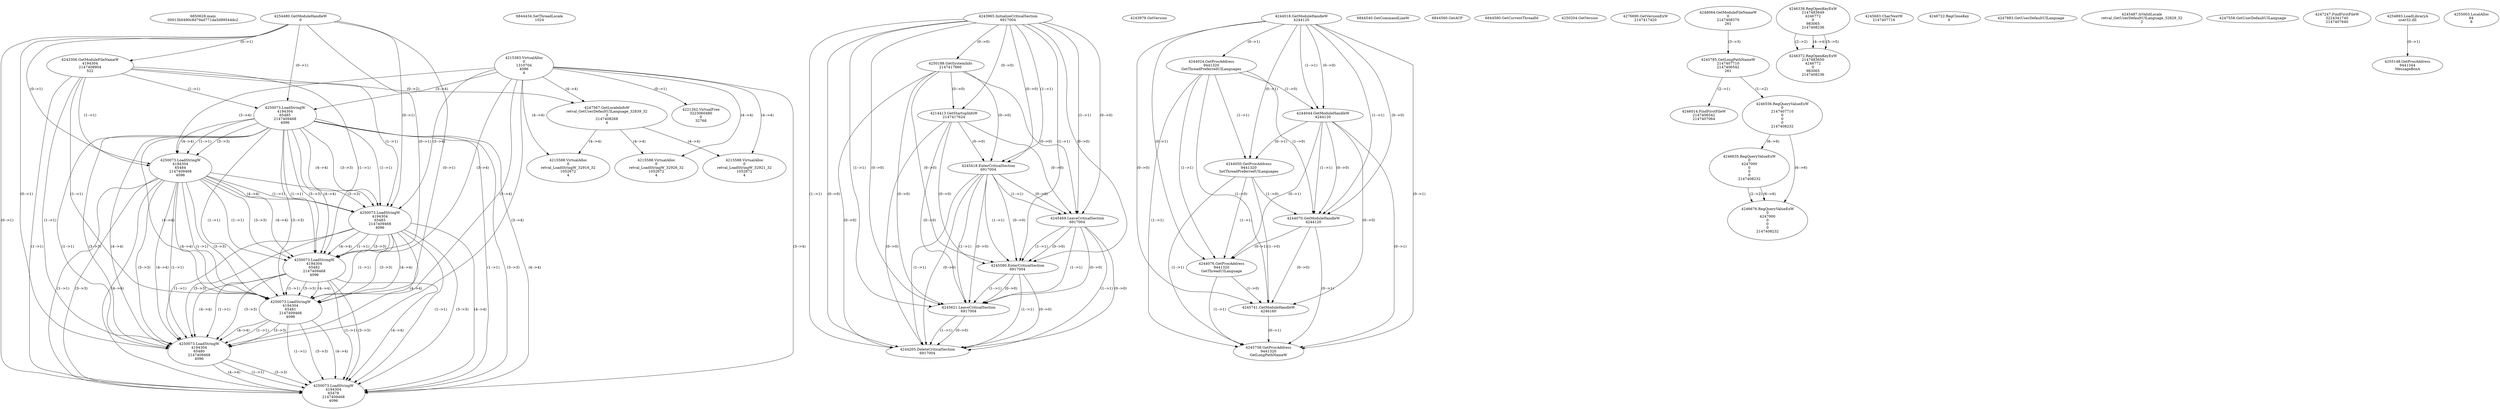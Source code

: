 // Global SCDG with merge call
digraph {
	0 [label="6850628.main
00013b0490c8d79ad771da5d99544dc2"]
	1 [label="4254480.GetModuleHandleW
0"]
	2 [label="6844434.SetThreadLocale
1024"]
	3 [label="4243965.InitializeCriticalSection
6917004"]
	4 [label="4243979.GetVersion
"]
	5 [label="4244018.GetModuleHandleW
4244120"]
	6 [label="4244024.GetProcAddress
9441320
GetThreadPreferredUILanguages"]
	5 -> 6 [label="(0-->1)"]
	7 [label="4244044.GetModuleHandleW
4244120"]
	5 -> 7 [label="(1-->1)"]
	5 -> 7 [label="(0-->0)"]
	6 -> 7 [label="(1-->0)"]
	8 [label="4244050.GetProcAddress
9441320
SetThreadPreferredUILanguages"]
	5 -> 8 [label="(0-->1)"]
	6 -> 8 [label="(1-->1)"]
	7 -> 8 [label="(0-->1)"]
	9 [label="4244070.GetModuleHandleW
4244120"]
	5 -> 9 [label="(1-->1)"]
	7 -> 9 [label="(1-->1)"]
	5 -> 9 [label="(0-->0)"]
	6 -> 9 [label="(1-->0)"]
	7 -> 9 [label="(0-->0)"]
	8 -> 9 [label="(1-->0)"]
	10 [label="4244076.GetProcAddress
9441320
GetThreadUILanguage"]
	5 -> 10 [label="(0-->1)"]
	6 -> 10 [label="(1-->1)"]
	7 -> 10 [label="(0-->1)"]
	8 -> 10 [label="(1-->1)"]
	9 -> 10 [label="(0-->1)"]
	11 [label="4250188.GetSystemInfo
2147417660"]
	3 -> 11 [label="(0-->0)"]
	12 [label="6844540.GetCommandLineW
"]
	13 [label="4214413.GetStartupInfoW
2147417624"]
	3 -> 13 [label="(0-->0)"]
	11 -> 13 [label="(0-->0)"]
	14 [label="6844560.GetACP
"]
	15 [label="6844580.GetCurrentThreadId
"]
	16 [label="4250204.GetVersion
"]
	17 [label="4276690.GetVersionExW
2147417420"]
	18 [label="4243306.GetModuleFileNameW
4194304
2147408904
522"]
	1 -> 18 [label="(0-->1)"]
	19 [label="4248064.GetModuleFileNameW
0
2147408370
261"]
	20 [label="4215383.VirtualAlloc
0
1310704
4096
4"]
	21 [label="4246338.RegOpenKeyExW
2147483649
4246772
0
983065
2147408236"]
	22 [label="4246372.RegOpenKeyExW
2147483650
4246772
0
983065
2147408236"]
	21 -> 22 [label="(2-->2)"]
	21 -> 22 [label="(4-->4)"]
	21 -> 22 [label="(5-->5)"]
	23 [label="4245741.GetModuleHandleW
4246160"]
	5 -> 23 [label="(0-->0)"]
	6 -> 23 [label="(1-->0)"]
	7 -> 23 [label="(0-->0)"]
	8 -> 23 [label="(1-->0)"]
	9 -> 23 [label="(0-->0)"]
	10 -> 23 [label="(1-->0)"]
	24 [label="4245758.GetProcAddress
9441320
GetLongPathNameW"]
	5 -> 24 [label="(0-->1)"]
	6 -> 24 [label="(1-->1)"]
	7 -> 24 [label="(0-->1)"]
	8 -> 24 [label="(1-->1)"]
	9 -> 24 [label="(0-->1)"]
	10 -> 24 [label="(1-->1)"]
	23 -> 24 [label="(0-->1)"]
	25 [label="4245785.GetLongPathNameW
2147407710
2147406542
261"]
	19 -> 25 [label="(3-->3)"]
	26 [label="4245683.CharNextW
2147407716"]
	27 [label="4246014.FindFirstFileW
2147406542
2147407064"]
	25 -> 27 [label="(2-->1)"]
	28 [label="4246556.RegQueryValueExW
0
2147407710
0
0
0
2147408232"]
	25 -> 28 [label="(1-->2)"]
	29 [label="4246635.RegQueryValueExW
0
4247000
0
0
0
2147408232"]
	28 -> 29 [label="(6-->6)"]
	30 [label="4246676.RegQueryValueExW
0
4247000
0
0
0
2147408232"]
	29 -> 30 [label="(2-->2)"]
	28 -> 30 [label="(6-->6)"]
	29 -> 30 [label="(6-->6)"]
	31 [label="4246722.RegCloseKey
0"]
	32 [label="4247883.GetUserDefaultUILanguage
"]
	33 [label="4245418.EnterCriticalSection
6917004"]
	3 -> 33 [label="(1-->1)"]
	3 -> 33 [label="(0-->0)"]
	11 -> 33 [label="(0-->0)"]
	13 -> 33 [label="(0-->0)"]
	34 [label="4245469.LeaveCriticalSection
6917004"]
	3 -> 34 [label="(1-->1)"]
	33 -> 34 [label="(1-->1)"]
	3 -> 34 [label="(0-->0)"]
	11 -> 34 [label="(0-->0)"]
	13 -> 34 [label="(0-->0)"]
	33 -> 34 [label="(0-->0)"]
	35 [label="4245487.IsValidLocale
retval_GetUserDefaultUILanguage_32829_32
2"]
	36 [label="4245580.EnterCriticalSection
6917004"]
	3 -> 36 [label="(1-->1)"]
	33 -> 36 [label="(1-->1)"]
	34 -> 36 [label="(1-->1)"]
	3 -> 36 [label="(0-->0)"]
	11 -> 36 [label="(0-->0)"]
	13 -> 36 [label="(0-->0)"]
	33 -> 36 [label="(0-->0)"]
	34 -> 36 [label="(0-->0)"]
	37 [label="4245621.LeaveCriticalSection
6917004"]
	3 -> 37 [label="(1-->1)"]
	33 -> 37 [label="(1-->1)"]
	34 -> 37 [label="(1-->1)"]
	36 -> 37 [label="(1-->1)"]
	3 -> 37 [label="(0-->0)"]
	11 -> 37 [label="(0-->0)"]
	13 -> 37 [label="(0-->0)"]
	33 -> 37 [label="(0-->0)"]
	34 -> 37 [label="(0-->0)"]
	36 -> 37 [label="(0-->0)"]
	38 [label="4247558.GetUserDefaultUILanguage
"]
	39 [label="4247567.GetLocaleInfoW
retval_GetUserDefaultUILanguage_32839_32
3
2147408268
4"]
	18 -> 39 [label="(0-->2)"]
	20 -> 39 [label="(4-->4)"]
	40 [label="4247247.FindFirstFileW
3224341740
2147407640"]
	41 [label="4250073.LoadStringW
4194304
65485
2147409468
4096"]
	1 -> 41 [label="(0-->1)"]
	18 -> 41 [label="(1-->1)"]
	20 -> 41 [label="(3-->4)"]
	42 [label="4250073.LoadStringW
4194304
65484
2147409468
4096"]
	1 -> 42 [label="(0-->1)"]
	18 -> 42 [label="(1-->1)"]
	41 -> 42 [label="(1-->1)"]
	41 -> 42 [label="(3-->3)"]
	20 -> 42 [label="(3-->4)"]
	41 -> 42 [label="(4-->4)"]
	43 [label="4250073.LoadStringW
4194304
65483
2147409468
4096"]
	1 -> 43 [label="(0-->1)"]
	18 -> 43 [label="(1-->1)"]
	41 -> 43 [label="(1-->1)"]
	42 -> 43 [label="(1-->1)"]
	41 -> 43 [label="(3-->3)"]
	42 -> 43 [label="(3-->3)"]
	20 -> 43 [label="(3-->4)"]
	41 -> 43 [label="(4-->4)"]
	42 -> 43 [label="(4-->4)"]
	44 [label="4254893.LoadLibraryA
user32.dll"]
	45 [label="4255003.LocalAlloc
64
8"]
	46 [label="4255148.GetProcAddress
9441344
MessageBoxA"]
	44 -> 46 [label="(0-->1)"]
	47 [label="4244205.DeleteCriticalSection
6917004"]
	3 -> 47 [label="(1-->1)"]
	33 -> 47 [label="(1-->1)"]
	34 -> 47 [label="(1-->1)"]
	36 -> 47 [label="(1-->1)"]
	37 -> 47 [label="(1-->1)"]
	3 -> 47 [label="(0-->0)"]
	11 -> 47 [label="(0-->0)"]
	13 -> 47 [label="(0-->0)"]
	33 -> 47 [label="(0-->0)"]
	34 -> 47 [label="(0-->0)"]
	36 -> 47 [label="(0-->0)"]
	37 -> 47 [label="(0-->0)"]
	48 [label="4221262.VirtualFree
3223060480
0
32768"]
	20 -> 48 [label="(0-->1)"]
	49 [label="4250073.LoadStringW
4194304
65482
2147409468
4096"]
	1 -> 49 [label="(0-->1)"]
	18 -> 49 [label="(1-->1)"]
	41 -> 49 [label="(1-->1)"]
	42 -> 49 [label="(1-->1)"]
	43 -> 49 [label="(1-->1)"]
	41 -> 49 [label="(3-->3)"]
	42 -> 49 [label="(3-->3)"]
	43 -> 49 [label="(3-->3)"]
	20 -> 49 [label="(3-->4)"]
	41 -> 49 [label="(4-->4)"]
	42 -> 49 [label="(4-->4)"]
	43 -> 49 [label="(4-->4)"]
	50 [label="4250073.LoadStringW
4194304
65481
2147409468
4096"]
	1 -> 50 [label="(0-->1)"]
	18 -> 50 [label="(1-->1)"]
	41 -> 50 [label="(1-->1)"]
	42 -> 50 [label="(1-->1)"]
	43 -> 50 [label="(1-->1)"]
	49 -> 50 [label="(1-->1)"]
	41 -> 50 [label="(3-->3)"]
	42 -> 50 [label="(3-->3)"]
	43 -> 50 [label="(3-->3)"]
	49 -> 50 [label="(3-->3)"]
	20 -> 50 [label="(3-->4)"]
	41 -> 50 [label="(4-->4)"]
	42 -> 50 [label="(4-->4)"]
	43 -> 50 [label="(4-->4)"]
	49 -> 50 [label="(4-->4)"]
	51 [label="4215588.VirtualAlloc
0
retval_LoadStringW_32916_32
1052672
4"]
	20 -> 51 [label="(4-->4)"]
	39 -> 51 [label="(4-->4)"]
	52 [label="4250073.LoadStringW
4194304
65480
2147409468
4096"]
	1 -> 52 [label="(0-->1)"]
	18 -> 52 [label="(1-->1)"]
	41 -> 52 [label="(1-->1)"]
	42 -> 52 [label="(1-->1)"]
	43 -> 52 [label="(1-->1)"]
	49 -> 52 [label="(1-->1)"]
	50 -> 52 [label="(1-->1)"]
	41 -> 52 [label="(3-->3)"]
	42 -> 52 [label="(3-->3)"]
	43 -> 52 [label="(3-->3)"]
	49 -> 52 [label="(3-->3)"]
	50 -> 52 [label="(3-->3)"]
	20 -> 52 [label="(3-->4)"]
	41 -> 52 [label="(4-->4)"]
	42 -> 52 [label="(4-->4)"]
	43 -> 52 [label="(4-->4)"]
	49 -> 52 [label="(4-->4)"]
	50 -> 52 [label="(4-->4)"]
	53 [label="4250073.LoadStringW
4194304
65478
2147409468
4096"]
	1 -> 53 [label="(0-->1)"]
	18 -> 53 [label="(1-->1)"]
	41 -> 53 [label="(1-->1)"]
	42 -> 53 [label="(1-->1)"]
	43 -> 53 [label="(1-->1)"]
	49 -> 53 [label="(1-->1)"]
	50 -> 53 [label="(1-->1)"]
	52 -> 53 [label="(1-->1)"]
	41 -> 53 [label="(3-->3)"]
	42 -> 53 [label="(3-->3)"]
	43 -> 53 [label="(3-->3)"]
	49 -> 53 [label="(3-->3)"]
	50 -> 53 [label="(3-->3)"]
	52 -> 53 [label="(3-->3)"]
	20 -> 53 [label="(3-->4)"]
	41 -> 53 [label="(4-->4)"]
	42 -> 53 [label="(4-->4)"]
	43 -> 53 [label="(4-->4)"]
	49 -> 53 [label="(4-->4)"]
	50 -> 53 [label="(4-->4)"]
	52 -> 53 [label="(4-->4)"]
	54 [label="4215588.VirtualAlloc
0
retval_LoadStringW_32926_32
1052672
4"]
	20 -> 54 [label="(4-->4)"]
	39 -> 54 [label="(4-->4)"]
	55 [label="4215588.VirtualAlloc
0
retval_LoadStringW_32921_32
1052672
4"]
	20 -> 55 [label="(4-->4)"]
	39 -> 55 [label="(4-->4)"]
}
